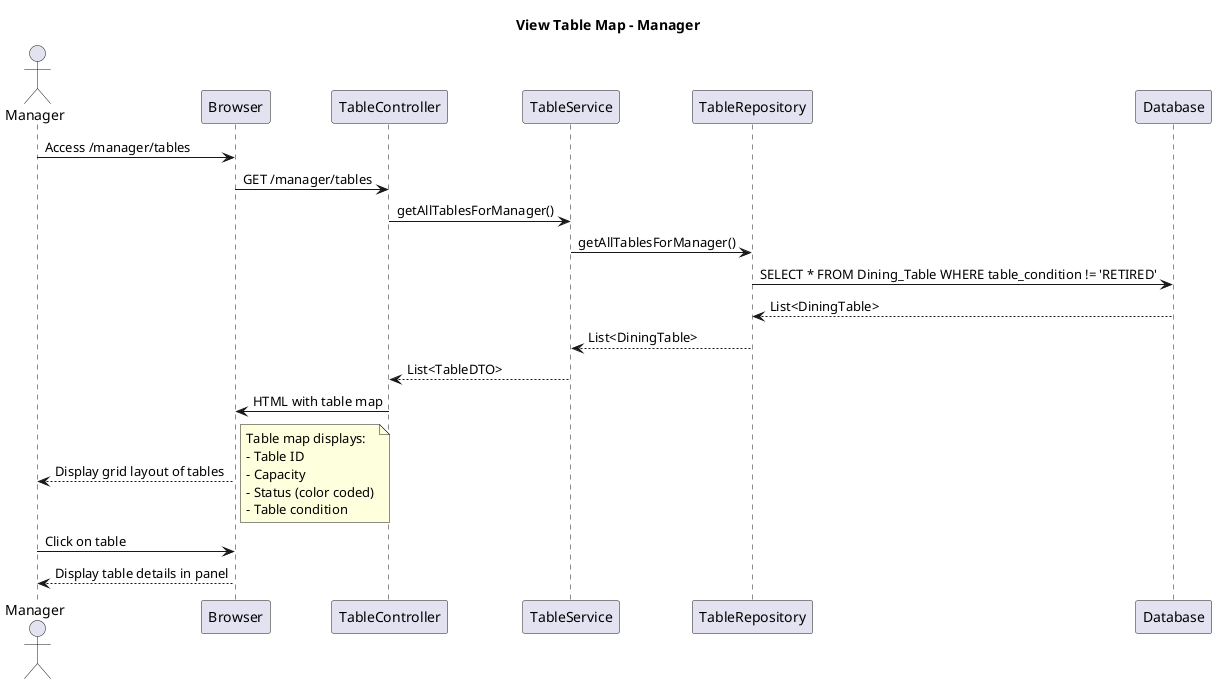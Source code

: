 @startuml
title View Table Map - Manager

actor Manager
participant Browser
participant TableController
participant TableService
participant TableRepository
participant Database

Manager -> Browser: Access /manager/tables
Browser -> TableController: GET /manager/tables

TableController -> TableService: getAllTablesForManager()
TableService -> TableRepository: getAllTablesForManager()
TableRepository -> Database: SELECT * FROM Dining_Table WHERE table_condition != 'RETIRED'
Database --> TableRepository: List<DiningTable>
TableRepository --> TableService: List<DiningTable>
TableService --> TableController: List<TableDTO>

TableController -> Browser: HTML with table map
Browser --> Manager: Display grid layout of tables

note right
Table map displays:
- Table ID
- Capacity  
- Status (color coded)
- Table condition
end note

Manager -> Browser: Click on table
Browser --> Manager: Display table details in panel

@enduml